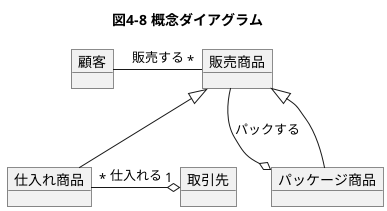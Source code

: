 @startuml
title 図4-8 概念ダイアグラム
object 顧客
object 販売商品
object パッケージ商品
object 仕入れ商品
object 取引先
顧客 -right-"*" 販売商品: 販売する
販売商品 -down-o パッケージ商品: パックする
販売商品 <|-- パッケージ商品
販売商品 <|-- 仕入れ商品
仕入れ商品 "*"-right-o "1" 取引先: 仕入れる
@enduml